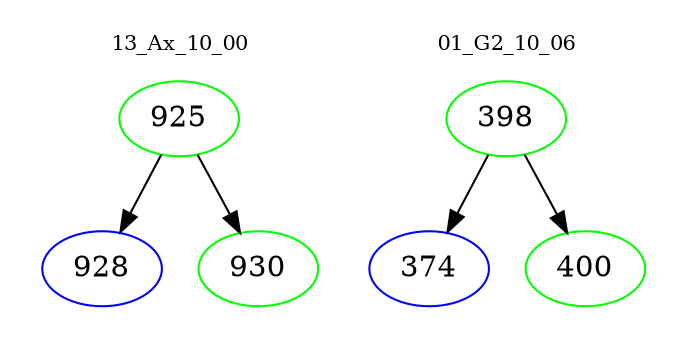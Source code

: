 digraph{
subgraph cluster_0 {
color = white
label = "13_Ax_10_00";
fontsize=10;
T0_925 [label="925", color="green"]
T0_925 -> T0_928 [color="black"]
T0_928 [label="928", color="blue"]
T0_925 -> T0_930 [color="black"]
T0_930 [label="930", color="green"]
}
subgraph cluster_1 {
color = white
label = "01_G2_10_06";
fontsize=10;
T1_398 [label="398", color="green"]
T1_398 -> T1_374 [color="black"]
T1_374 [label="374", color="blue"]
T1_398 -> T1_400 [color="black"]
T1_400 [label="400", color="green"]
}
}
